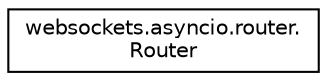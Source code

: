 digraph "Graphical Class Hierarchy"
{
 // LATEX_PDF_SIZE
  edge [fontname="Helvetica",fontsize="10",labelfontname="Helvetica",labelfontsize="10"];
  node [fontname="Helvetica",fontsize="10",shape=record];
  rankdir="LR";
  Node0 [label="websockets.asyncio.router.\lRouter",height=0.2,width=0.4,color="black", fillcolor="white", style="filled",URL="$classwebsockets_1_1asyncio_1_1router_1_1Router.html",tooltip=" "];
}
